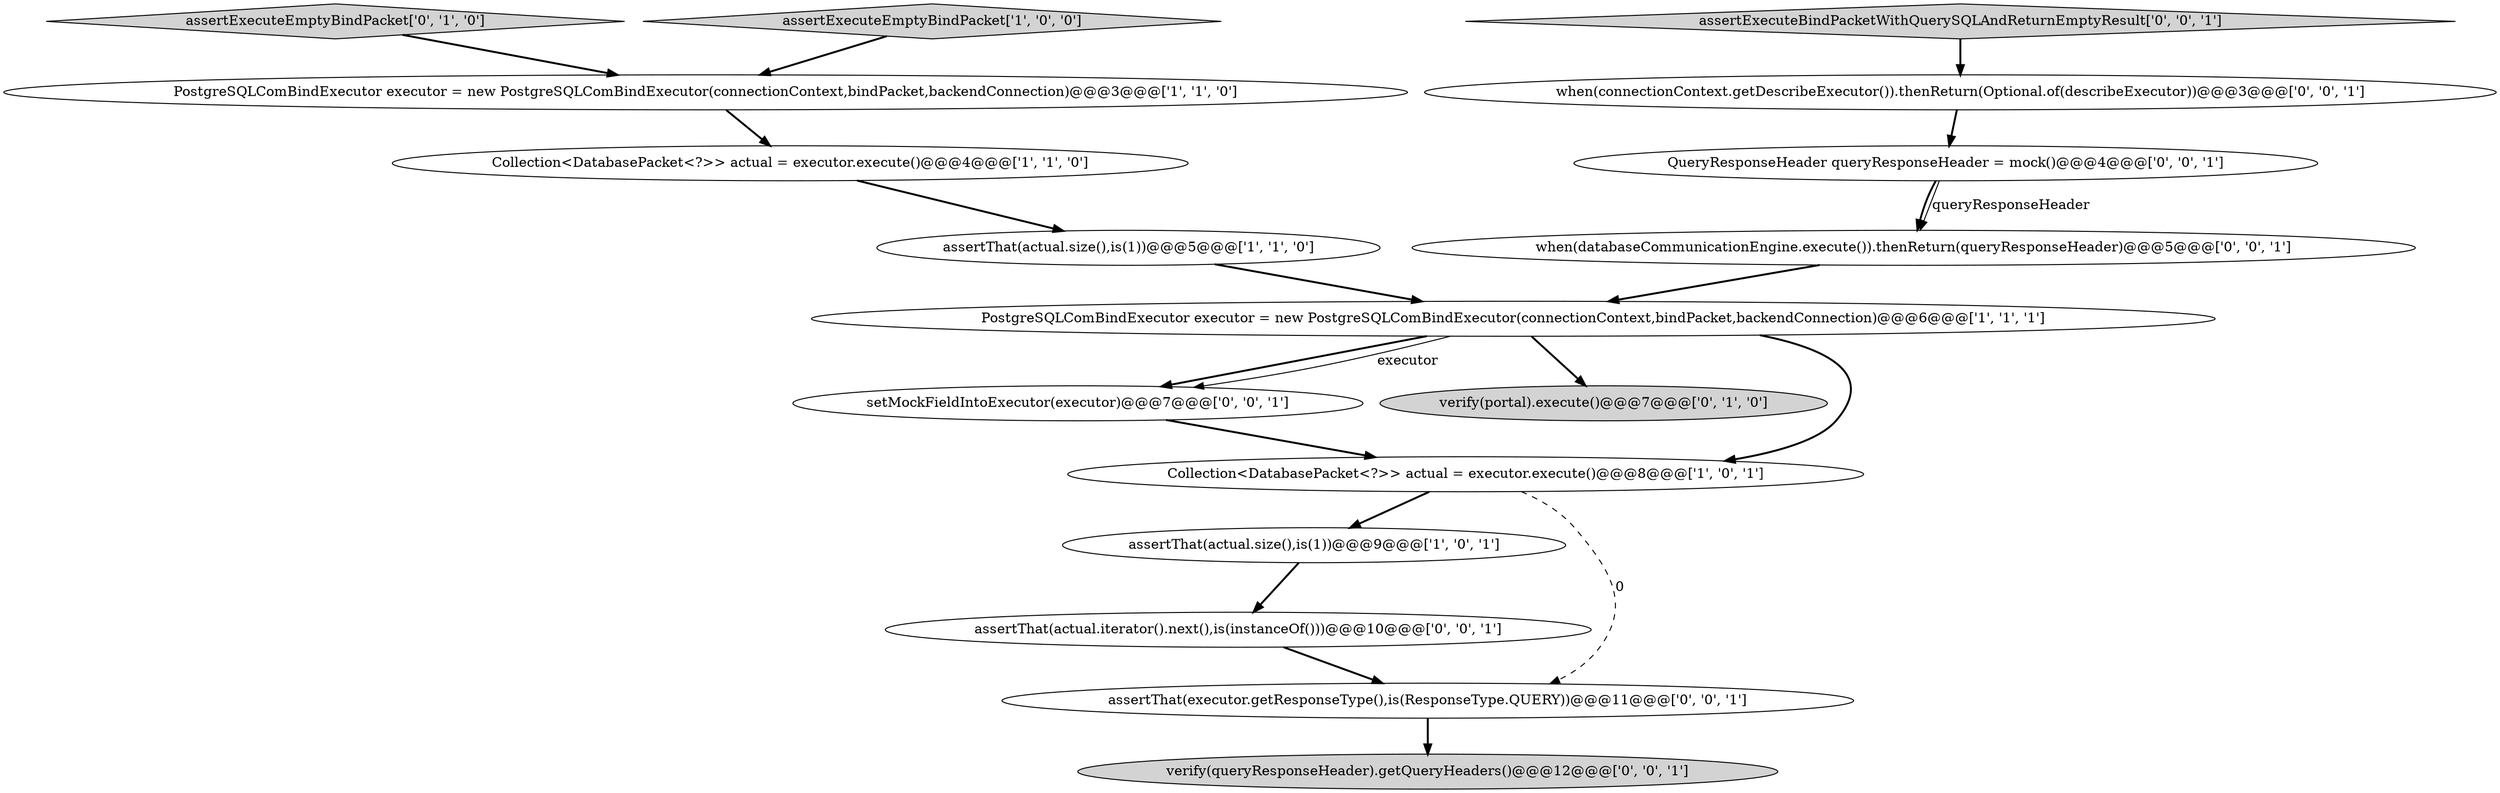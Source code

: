 digraph {
2 [style = filled, label = "PostgreSQLComBindExecutor executor = new PostgreSQLComBindExecutor(connectionContext,bindPacket,backendConnection)@@@6@@@['1', '1', '1']", fillcolor = white, shape = ellipse image = "AAA0AAABBB1BBB"];
1 [style = filled, label = "assertThat(actual.size(),is(1))@@@9@@@['1', '0', '1']", fillcolor = white, shape = ellipse image = "AAA0AAABBB1BBB"];
3 [style = filled, label = "assertThat(actual.size(),is(1))@@@5@@@['1', '1', '0']", fillcolor = white, shape = ellipse image = "AAA0AAABBB1BBB"];
9 [style = filled, label = "when(connectionContext.getDescribeExecutor()).thenReturn(Optional.of(describeExecutor))@@@3@@@['0', '0', '1']", fillcolor = white, shape = ellipse image = "AAA0AAABBB3BBB"];
16 [style = filled, label = "setMockFieldIntoExecutor(executor)@@@7@@@['0', '0', '1']", fillcolor = white, shape = ellipse image = "AAA0AAABBB3BBB"];
8 [style = filled, label = "assertExecuteEmptyBindPacket['0', '1', '0']", fillcolor = lightgray, shape = diamond image = "AAA0AAABBB2BBB"];
14 [style = filled, label = "verify(queryResponseHeader).getQueryHeaders()@@@12@@@['0', '0', '1']", fillcolor = lightgray, shape = ellipse image = "AAA0AAABBB3BBB"];
10 [style = filled, label = "QueryResponseHeader queryResponseHeader = mock()@@@4@@@['0', '0', '1']", fillcolor = white, shape = ellipse image = "AAA0AAABBB3BBB"];
12 [style = filled, label = "assertExecuteBindPacketWithQuerySQLAndReturnEmptyResult['0', '0', '1']", fillcolor = lightgray, shape = diamond image = "AAA0AAABBB3BBB"];
7 [style = filled, label = "verify(portal).execute()@@@7@@@['0', '1', '0']", fillcolor = lightgray, shape = ellipse image = "AAA0AAABBB2BBB"];
5 [style = filled, label = "Collection<DatabasePacket<?>> actual = executor.execute()@@@4@@@['1', '1', '0']", fillcolor = white, shape = ellipse image = "AAA0AAABBB1BBB"];
11 [style = filled, label = "assertThat(executor.getResponseType(),is(ResponseType.QUERY))@@@11@@@['0', '0', '1']", fillcolor = white, shape = ellipse image = "AAA0AAABBB3BBB"];
0 [style = filled, label = "Collection<DatabasePacket<?>> actual = executor.execute()@@@8@@@['1', '0', '1']", fillcolor = white, shape = ellipse image = "AAA0AAABBB1BBB"];
13 [style = filled, label = "assertThat(actual.iterator().next(),is(instanceOf()))@@@10@@@['0', '0', '1']", fillcolor = white, shape = ellipse image = "AAA0AAABBB3BBB"];
4 [style = filled, label = "assertExecuteEmptyBindPacket['1', '0', '0']", fillcolor = lightgray, shape = diamond image = "AAA0AAABBB1BBB"];
15 [style = filled, label = "when(databaseCommunicationEngine.execute()).thenReturn(queryResponseHeader)@@@5@@@['0', '0', '1']", fillcolor = white, shape = ellipse image = "AAA0AAABBB3BBB"];
6 [style = filled, label = "PostgreSQLComBindExecutor executor = new PostgreSQLComBindExecutor(connectionContext,bindPacket,backendConnection)@@@3@@@['1', '1', '0']", fillcolor = white, shape = ellipse image = "AAA0AAABBB1BBB"];
12->9 [style = bold, label=""];
2->16 [style = bold, label=""];
9->10 [style = bold, label=""];
2->0 [style = bold, label=""];
4->6 [style = bold, label=""];
5->3 [style = bold, label=""];
10->15 [style = bold, label=""];
16->0 [style = bold, label=""];
13->11 [style = bold, label=""];
0->11 [style = dashed, label="0"];
10->15 [style = solid, label="queryResponseHeader"];
8->6 [style = bold, label=""];
11->14 [style = bold, label=""];
2->16 [style = solid, label="executor"];
0->1 [style = bold, label=""];
2->7 [style = bold, label=""];
6->5 [style = bold, label=""];
3->2 [style = bold, label=""];
1->13 [style = bold, label=""];
15->2 [style = bold, label=""];
}
